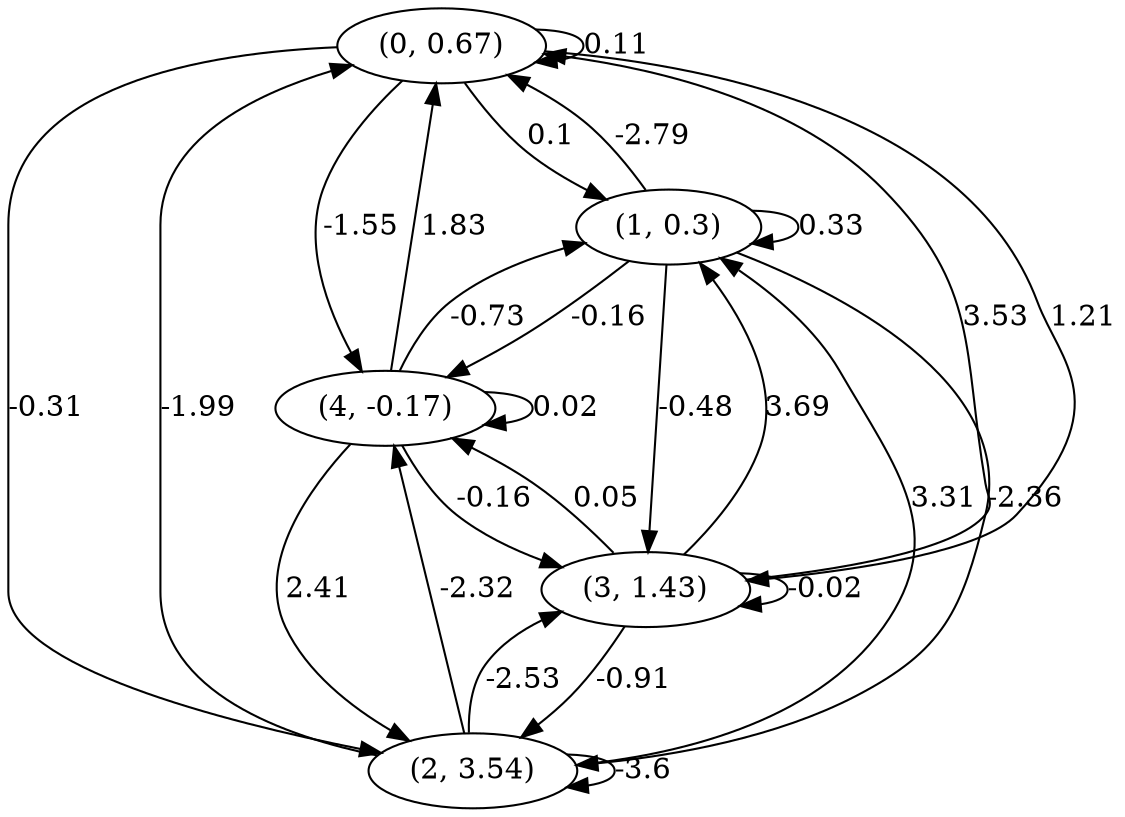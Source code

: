 digraph {
    0 [ label = "(0, 0.67)" ]
    1 [ label = "(1, 0.3)" ]
    2 [ label = "(2, 3.54)" ]
    3 [ label = "(3, 1.43)" ]
    4 [ label = "(4, -0.17)" ]
    0 -> 0 [ label = "0.11" ]
    1 -> 1 [ label = "0.33" ]
    2 -> 2 [ label = "-3.6" ]
    3 -> 3 [ label = "-0.02" ]
    4 -> 4 [ label = "0.02" ]
    1 -> 0 [ label = "-2.79" ]
    2 -> 0 [ label = "-1.99" ]
    3 -> 0 [ label = "3.53" ]
    4 -> 0 [ label = "1.83" ]
    0 -> 1 [ label = "0.1" ]
    2 -> 1 [ label = "3.31" ]
    3 -> 1 [ label = "3.69" ]
    4 -> 1 [ label = "-0.73" ]
    0 -> 2 [ label = "-0.31" ]
    1 -> 2 [ label = "-2.36" ]
    3 -> 2 [ label = "-0.91" ]
    4 -> 2 [ label = "2.41" ]
    0 -> 3 [ label = "1.21" ]
    1 -> 3 [ label = "-0.48" ]
    2 -> 3 [ label = "-2.53" ]
    4 -> 3 [ label = "-0.16" ]
    0 -> 4 [ label = "-1.55" ]
    1 -> 4 [ label = "-0.16" ]
    2 -> 4 [ label = "-2.32" ]
    3 -> 4 [ label = "0.05" ]
}

